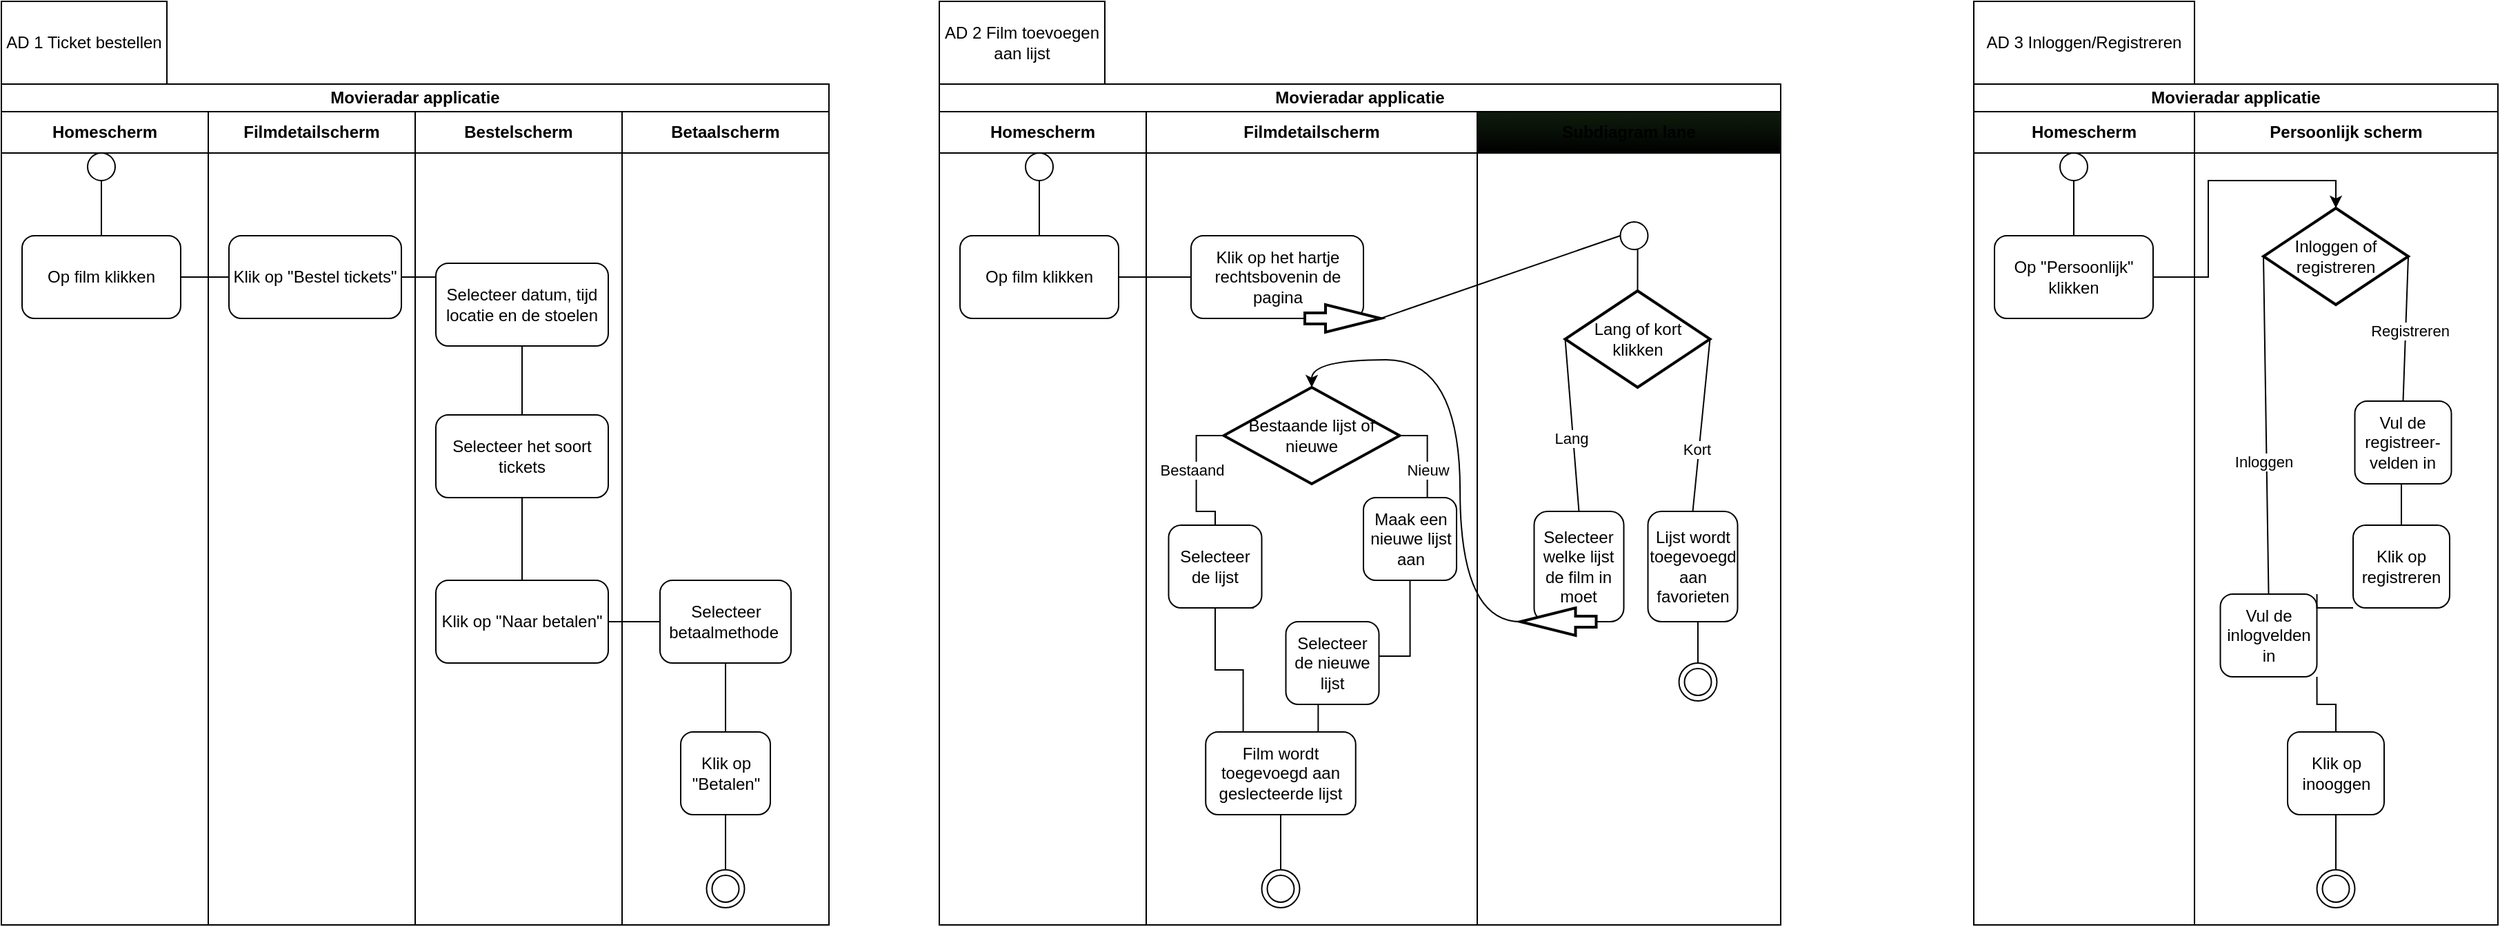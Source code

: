 <mxfile version="23.1.5" type="device">
  <diagram id="prtHgNgQTEPvFCAcTncT" name="Page-1">
    <mxGraphModel dx="1400" dy="1997" grid="1" gridSize="10" guides="1" tooltips="1" connect="1" arrows="1" fold="1" page="1" pageScale="1" pageWidth="827" pageHeight="1169" math="0" shadow="0">
      <root>
        <mxCell id="0" />
        <mxCell id="1" parent="0" />
        <mxCell id="1Auj9QXmfHMQDuy0KA_7-6" value="Movieradar applicatie" style="swimlane;whiteSpace=wrap;html=1;startSize=20;" vertex="1" parent="1">
          <mxGeometry x="140" y="-110" width="600" height="610" as="geometry" />
        </mxCell>
        <mxCell id="1Auj9QXmfHMQDuy0KA_7-7" value="Homescherm" style="swimlane;whiteSpace=wrap;html=1;startSize=30;" vertex="1" parent="1Auj9QXmfHMQDuy0KA_7-6">
          <mxGeometry y="20" width="150" height="590" as="geometry" />
        </mxCell>
        <mxCell id="1Auj9QXmfHMQDuy0KA_7-8" value="" style="verticalLabelPosition=bottom;verticalAlign=top;html=1;shape=mxgraph.flowchart.on-page_reference;" vertex="1" parent="1Auj9QXmfHMQDuy0KA_7-7">
          <mxGeometry x="62.5" y="30" width="20" height="20" as="geometry" />
        </mxCell>
        <mxCell id="1Auj9QXmfHMQDuy0KA_7-9" value="Op film klikken" style="rounded=1;whiteSpace=wrap;html=1;" vertex="1" parent="1Auj9QXmfHMQDuy0KA_7-7">
          <mxGeometry x="15" y="90" width="115" height="60" as="geometry" />
        </mxCell>
        <mxCell id="1Auj9QXmfHMQDuy0KA_7-10" value="" style="endArrow=none;html=1;rounded=0;entryX=0.5;entryY=1;entryDx=0;entryDy=0;entryPerimeter=0;exitX=0.5;exitY=0;exitDx=0;exitDy=0;" edge="1" parent="1Auj9QXmfHMQDuy0KA_7-7" source="1Auj9QXmfHMQDuy0KA_7-9" target="1Auj9QXmfHMQDuy0KA_7-8">
          <mxGeometry width="50" height="50" relative="1" as="geometry">
            <mxPoint x="80" y="90" as="sourcePoint" />
            <mxPoint x="130" y="40" as="targetPoint" />
          </mxGeometry>
        </mxCell>
        <mxCell id="1Auj9QXmfHMQDuy0KA_7-11" value="Filmdetailscherm" style="swimlane;whiteSpace=wrap;html=1;startSize=30;" vertex="1" parent="1Auj9QXmfHMQDuy0KA_7-6">
          <mxGeometry x="150" y="20" width="150" height="590" as="geometry" />
        </mxCell>
        <mxCell id="1Auj9QXmfHMQDuy0KA_7-13" value="Klik op &quot;Bestel tickets&quot;" style="rounded=1;whiteSpace=wrap;html=1;" vertex="1" parent="1Auj9QXmfHMQDuy0KA_7-11">
          <mxGeometry x="15" y="90" width="125" height="60" as="geometry" />
        </mxCell>
        <mxCell id="1Auj9QXmfHMQDuy0KA_7-15" style="edgeStyle=orthogonalEdgeStyle;rounded=0;orthogonalLoop=1;jettySize=auto;html=1;exitX=1;exitY=0.5;exitDx=0;exitDy=0;endArrow=none;endFill=0;" edge="1" parent="1Auj9QXmfHMQDuy0KA_7-6" source="1Auj9QXmfHMQDuy0KA_7-9" target="1Auj9QXmfHMQDuy0KA_7-13">
          <mxGeometry relative="1" as="geometry" />
        </mxCell>
        <mxCell id="1Auj9QXmfHMQDuy0KA_7-16" value="Bestelscherm" style="swimlane;whiteSpace=wrap;html=1;startSize=30;" vertex="1" parent="1Auj9QXmfHMQDuy0KA_7-6">
          <mxGeometry x="300" y="20" width="150" height="590" as="geometry" />
        </mxCell>
        <mxCell id="1Auj9QXmfHMQDuy0KA_7-20" style="edgeStyle=orthogonalEdgeStyle;rounded=0;orthogonalLoop=1;jettySize=auto;html=1;exitX=0.5;exitY=1;exitDx=0;exitDy=0;endArrow=none;endFill=0;" edge="1" parent="1Auj9QXmfHMQDuy0KA_7-16" source="1Auj9QXmfHMQDuy0KA_7-17" target="1Auj9QXmfHMQDuy0KA_7-19">
          <mxGeometry relative="1" as="geometry" />
        </mxCell>
        <mxCell id="1Auj9QXmfHMQDuy0KA_7-17" value="Selecteer datum, tijd locatie en de stoelen" style="rounded=1;whiteSpace=wrap;html=1;" vertex="1" parent="1Auj9QXmfHMQDuy0KA_7-16">
          <mxGeometry x="15" y="110" width="125" height="60" as="geometry" />
        </mxCell>
        <mxCell id="1Auj9QXmfHMQDuy0KA_7-19" value="Selecteer het soort tickets" style="rounded=1;whiteSpace=wrap;html=1;" vertex="1" parent="1Auj9QXmfHMQDuy0KA_7-16">
          <mxGeometry x="15" y="220" width="125" height="60" as="geometry" />
        </mxCell>
        <mxCell id="1Auj9QXmfHMQDuy0KA_7-22" value="" style="edgeStyle=orthogonalEdgeStyle;rounded=0;orthogonalLoop=1;jettySize=auto;html=1;startArrow=none;startFill=0;endArrow=none;endFill=0;" edge="1" parent="1Auj9QXmfHMQDuy0KA_7-16" source="1Auj9QXmfHMQDuy0KA_7-21" target="1Auj9QXmfHMQDuy0KA_7-19">
          <mxGeometry relative="1" as="geometry" />
        </mxCell>
        <mxCell id="1Auj9QXmfHMQDuy0KA_7-21" value="Klik op &quot;Naar betalen&quot;" style="rounded=1;whiteSpace=wrap;html=1;" vertex="1" parent="1Auj9QXmfHMQDuy0KA_7-16">
          <mxGeometry x="15" y="340" width="125" height="60" as="geometry" />
        </mxCell>
        <mxCell id="1Auj9QXmfHMQDuy0KA_7-18" style="edgeStyle=orthogonalEdgeStyle;rounded=0;orthogonalLoop=1;jettySize=auto;html=1;exitX=1;exitY=0.5;exitDx=0;exitDy=0;entryX=0;entryY=0.5;entryDx=0;entryDy=0;endArrow=none;endFill=0;" edge="1" parent="1Auj9QXmfHMQDuy0KA_7-6" source="1Auj9QXmfHMQDuy0KA_7-13" target="1Auj9QXmfHMQDuy0KA_7-17">
          <mxGeometry relative="1" as="geometry" />
        </mxCell>
        <mxCell id="1Auj9QXmfHMQDuy0KA_7-23" value="Betaalscherm" style="swimlane;whiteSpace=wrap;html=1;startSize=30;" vertex="1" parent="1Auj9QXmfHMQDuy0KA_7-6">
          <mxGeometry x="450" y="20" width="150" height="590" as="geometry" />
        </mxCell>
        <mxCell id="1Auj9QXmfHMQDuy0KA_7-24" style="edgeStyle=orthogonalEdgeStyle;rounded=0;orthogonalLoop=1;jettySize=auto;html=1;exitX=0.5;exitY=1;exitDx=0;exitDy=0;endArrow=none;endFill=0;" edge="1" parent="1Auj9QXmfHMQDuy0KA_7-23" source="1Auj9QXmfHMQDuy0KA_7-25" target="1Auj9QXmfHMQDuy0KA_7-26">
          <mxGeometry relative="1" as="geometry" />
        </mxCell>
        <mxCell id="1Auj9QXmfHMQDuy0KA_7-25" value="Selecteer betaalmethode&amp;nbsp;" style="rounded=1;whiteSpace=wrap;html=1;" vertex="1" parent="1Auj9QXmfHMQDuy0KA_7-23">
          <mxGeometry x="27.5" y="340" width="95" height="60" as="geometry" />
        </mxCell>
        <mxCell id="1Auj9QXmfHMQDuy0KA_7-31" style="edgeStyle=orthogonalEdgeStyle;rounded=0;orthogonalLoop=1;jettySize=auto;html=1;exitX=0.5;exitY=1;exitDx=0;exitDy=0;entryX=0.5;entryY=0;entryDx=0;entryDy=0;endArrow=none;endFill=0;" edge="1" parent="1Auj9QXmfHMQDuy0KA_7-23" source="1Auj9QXmfHMQDuy0KA_7-26" target="1Auj9QXmfHMQDuy0KA_7-30">
          <mxGeometry relative="1" as="geometry" />
        </mxCell>
        <mxCell id="1Auj9QXmfHMQDuy0KA_7-26" value="Klik op &quot;Betalen&quot;" style="rounded=1;whiteSpace=wrap;html=1;" vertex="1" parent="1Auj9QXmfHMQDuy0KA_7-23">
          <mxGeometry x="42.5" y="450" width="65" height="60" as="geometry" />
        </mxCell>
        <mxCell id="1Auj9QXmfHMQDuy0KA_7-30" value="" style="ellipse;shape=doubleEllipse;whiteSpace=wrap;html=1;aspect=fixed;" vertex="1" parent="1Auj9QXmfHMQDuy0KA_7-23">
          <mxGeometry x="61.25" y="550" width="27.5" height="27.5" as="geometry" />
        </mxCell>
        <mxCell id="1Auj9QXmfHMQDuy0KA_7-29" style="edgeStyle=orthogonalEdgeStyle;rounded=0;orthogonalLoop=1;jettySize=auto;html=1;exitX=1;exitY=0.5;exitDx=0;exitDy=0;entryX=0;entryY=0.5;entryDx=0;entryDy=0;endArrow=none;endFill=0;" edge="1" parent="1Auj9QXmfHMQDuy0KA_7-6" source="1Auj9QXmfHMQDuy0KA_7-21" target="1Auj9QXmfHMQDuy0KA_7-25">
          <mxGeometry relative="1" as="geometry" />
        </mxCell>
        <mxCell id="1Auj9QXmfHMQDuy0KA_7-32" value="Movieradar applicatie" style="swimlane;whiteSpace=wrap;html=1;startSize=20;" vertex="1" parent="1">
          <mxGeometry x="820" y="-110" width="610" height="610" as="geometry" />
        </mxCell>
        <mxCell id="1Auj9QXmfHMQDuy0KA_7-33" value="Homescherm" style="swimlane;whiteSpace=wrap;html=1;startSize=30;" vertex="1" parent="1Auj9QXmfHMQDuy0KA_7-32">
          <mxGeometry y="20" width="150" height="590" as="geometry" />
        </mxCell>
        <mxCell id="1Auj9QXmfHMQDuy0KA_7-34" value="" style="verticalLabelPosition=bottom;verticalAlign=top;html=1;shape=mxgraph.flowchart.on-page_reference;" vertex="1" parent="1Auj9QXmfHMQDuy0KA_7-33">
          <mxGeometry x="62.5" y="30" width="20" height="20" as="geometry" />
        </mxCell>
        <mxCell id="1Auj9QXmfHMQDuy0KA_7-35" value="Op film klikken" style="rounded=1;whiteSpace=wrap;html=1;" vertex="1" parent="1Auj9QXmfHMQDuy0KA_7-33">
          <mxGeometry x="15" y="90" width="115" height="60" as="geometry" />
        </mxCell>
        <mxCell id="1Auj9QXmfHMQDuy0KA_7-36" value="" style="endArrow=none;html=1;rounded=0;entryX=0.5;entryY=1;entryDx=0;entryDy=0;entryPerimeter=0;exitX=0.5;exitY=0;exitDx=0;exitDy=0;" edge="1" parent="1Auj9QXmfHMQDuy0KA_7-33" source="1Auj9QXmfHMQDuy0KA_7-35" target="1Auj9QXmfHMQDuy0KA_7-34">
          <mxGeometry width="50" height="50" relative="1" as="geometry">
            <mxPoint x="80" y="90" as="sourcePoint" />
            <mxPoint x="130" y="40" as="targetPoint" />
          </mxGeometry>
        </mxCell>
        <mxCell id="1Auj9QXmfHMQDuy0KA_7-37" value="Filmdetailscherm" style="swimlane;whiteSpace=wrap;html=1;startSize=30;" vertex="1" parent="1Auj9QXmfHMQDuy0KA_7-32">
          <mxGeometry x="150" y="20" width="240" height="590" as="geometry" />
        </mxCell>
        <mxCell id="1Auj9QXmfHMQDuy0KA_7-57" style="edgeStyle=orthogonalEdgeStyle;rounded=0;orthogonalLoop=1;jettySize=auto;html=1;exitX=0.5;exitY=1;exitDx=0;exitDy=0;entryX=0.5;entryY=0;entryDx=0;entryDy=0;endArrow=none;endFill=0;" edge="1" parent="1Auj9QXmfHMQDuy0KA_7-37" target="1Auj9QXmfHMQDuy0KA_7-56">
          <mxGeometry relative="1" as="geometry">
            <mxPoint x="77.5" y="150" as="sourcePoint" />
          </mxGeometry>
        </mxCell>
        <mxCell id="1Auj9QXmfHMQDuy0KA_7-52" value="" style="ellipse;shape=doubleEllipse;whiteSpace=wrap;html=1;aspect=fixed;" vertex="1" parent="1Auj9QXmfHMQDuy0KA_7-37">
          <mxGeometry x="83.75" y="550" width="27.5" height="27.5" as="geometry" />
        </mxCell>
        <mxCell id="1Auj9QXmfHMQDuy0KA_7-71" value="Klik op het hartje rechtsbovenin de pagina" style="rounded=1;whiteSpace=wrap;html=1;" vertex="1" parent="1Auj9QXmfHMQDuy0KA_7-37">
          <mxGeometry x="32.5" y="90" width="125" height="60" as="geometry" />
        </mxCell>
        <mxCell id="1Auj9QXmfHMQDuy0KA_7-72" value="" style="verticalLabelPosition=bottom;verticalAlign=top;html=1;strokeWidth=2;shape=mxgraph.arrows2.arrow;dy=0.6;dx=40;notch=0;" vertex="1" parent="1Auj9QXmfHMQDuy0KA_7-37">
          <mxGeometry x="115" y="140" width="55" height="20" as="geometry" />
        </mxCell>
        <mxCell id="1Auj9QXmfHMQDuy0KA_7-90" style="edgeStyle=orthogonalEdgeStyle;rounded=0;orthogonalLoop=1;jettySize=auto;html=1;exitX=0.5;exitY=1;exitDx=0;exitDy=0;entryX=0.5;entryY=0;entryDx=0;entryDy=0;endArrow=none;endFill=0;" edge="1" parent="1Auj9QXmfHMQDuy0KA_7-37" source="1Auj9QXmfHMQDuy0KA_7-83">
          <mxGeometry relative="1" as="geometry">
            <mxPoint x="77.5" y="340" as="targetPoint" />
          </mxGeometry>
        </mxCell>
        <mxCell id="1Auj9QXmfHMQDuy0KA_7-104" style="edgeStyle=orthogonalEdgeStyle;rounded=0;orthogonalLoop=1;jettySize=auto;html=1;exitX=0.5;exitY=1;exitDx=0;exitDy=0;entryX=0.25;entryY=0;entryDx=0;entryDy=0;endArrow=none;endFill=0;" edge="1" parent="1Auj9QXmfHMQDuy0KA_7-37" source="1Auj9QXmfHMQDuy0KA_7-83" target="1Auj9QXmfHMQDuy0KA_7-94">
          <mxGeometry relative="1" as="geometry" />
        </mxCell>
        <mxCell id="1Auj9QXmfHMQDuy0KA_7-83" value="Selecteer de lijst" style="rounded=1;whiteSpace=wrap;html=1;" vertex="1" parent="1Auj9QXmfHMQDuy0KA_7-37">
          <mxGeometry x="16.25" y="300" width="67.5" height="60" as="geometry" />
        </mxCell>
        <mxCell id="1Auj9QXmfHMQDuy0KA_7-92" style="edgeStyle=orthogonalEdgeStyle;rounded=0;orthogonalLoop=1;jettySize=auto;html=1;exitX=0;exitY=0.5;exitDx=0;exitDy=0;entryX=0.5;entryY=0;entryDx=0;entryDy=0;endArrow=none;endFill=0;exitPerimeter=0;" edge="1" parent="1Auj9QXmfHMQDuy0KA_7-37" source="1Auj9QXmfHMQDuy0KA_7-101" target="1Auj9QXmfHMQDuy0KA_7-83">
          <mxGeometry relative="1" as="geometry">
            <mxPoint x="47.5" y="240" as="sourcePoint" />
          </mxGeometry>
        </mxCell>
        <mxCell id="1Auj9QXmfHMQDuy0KA_7-144" value="Bestaand" style="edgeLabel;html=1;align=center;verticalAlign=middle;resizable=0;points=[];" vertex="1" connectable="0" parent="1Auj9QXmfHMQDuy0KA_7-92">
          <mxGeometry x="-0.175" y="1" relative="1" as="geometry">
            <mxPoint x="-5" y="4" as="offset" />
          </mxGeometry>
        </mxCell>
        <mxCell id="1Auj9QXmfHMQDuy0KA_7-93" style="edgeStyle=orthogonalEdgeStyle;rounded=0;orthogonalLoop=1;jettySize=auto;html=1;exitX=1;exitY=0.5;exitDx=0;exitDy=0;entryX=0.5;entryY=0;entryDx=0;entryDy=0;endArrow=none;endFill=0;exitPerimeter=0;" edge="1" parent="1Auj9QXmfHMQDuy0KA_7-37" source="1Auj9QXmfHMQDuy0KA_7-101" target="1Auj9QXmfHMQDuy0KA_7-88">
          <mxGeometry relative="1" as="geometry">
            <mxPoint x="107.5" y="240" as="sourcePoint" />
          </mxGeometry>
        </mxCell>
        <mxCell id="1Auj9QXmfHMQDuy0KA_7-145" value="Nieuw" style="edgeLabel;html=1;align=center;verticalAlign=middle;resizable=0;points=[];" vertex="1" connectable="0" parent="1Auj9QXmfHMQDuy0KA_7-93">
          <mxGeometry x="-0.292" y="-1" relative="1" as="geometry">
            <mxPoint x="1" y="10" as="offset" />
          </mxGeometry>
        </mxCell>
        <mxCell id="1Auj9QXmfHMQDuy0KA_7-105" style="edgeStyle=orthogonalEdgeStyle;rounded=0;orthogonalLoop=1;jettySize=auto;html=1;exitX=0.5;exitY=1;exitDx=0;exitDy=0;entryX=0.75;entryY=0;entryDx=0;entryDy=0;endArrow=none;endFill=0;" edge="1" parent="1Auj9QXmfHMQDuy0KA_7-37" source="1Auj9QXmfHMQDuy0KA_7-88" target="1Auj9QXmfHMQDuy0KA_7-94">
          <mxGeometry relative="1" as="geometry" />
        </mxCell>
        <mxCell id="1Auj9QXmfHMQDuy0KA_7-88" value="Maak een nieuwe lijst aan" style="rounded=1;whiteSpace=wrap;html=1;" vertex="1" parent="1Auj9QXmfHMQDuy0KA_7-37">
          <mxGeometry x="157.5" y="280" width="67.5" height="60" as="geometry" />
        </mxCell>
        <mxCell id="1Auj9QXmfHMQDuy0KA_7-96" style="edgeStyle=orthogonalEdgeStyle;rounded=0;orthogonalLoop=1;jettySize=auto;html=1;exitX=0.5;exitY=1;exitDx=0;exitDy=0;entryX=0.5;entryY=0;entryDx=0;entryDy=0;endArrow=none;endFill=0;" edge="1" parent="1Auj9QXmfHMQDuy0KA_7-37" source="1Auj9QXmfHMQDuy0KA_7-94" target="1Auj9QXmfHMQDuy0KA_7-52">
          <mxGeometry relative="1" as="geometry" />
        </mxCell>
        <mxCell id="1Auj9QXmfHMQDuy0KA_7-94" value="Film wordt toegevoegd aan geslecteerde lijst" style="rounded=1;whiteSpace=wrap;html=1;" vertex="1" parent="1Auj9QXmfHMQDuy0KA_7-37">
          <mxGeometry x="43.12" y="450" width="108.75" height="60" as="geometry" />
        </mxCell>
        <mxCell id="1Auj9QXmfHMQDuy0KA_7-101" value="Bestaande lijst of nieuwe" style="strokeWidth=2;html=1;shape=mxgraph.flowchart.decision;whiteSpace=wrap;" vertex="1" parent="1Auj9QXmfHMQDuy0KA_7-37">
          <mxGeometry x="56.25" y="200" width="127.5" height="70" as="geometry" />
        </mxCell>
        <mxCell id="1Auj9QXmfHMQDuy0KA_7-106" value="Selecteer de nieuwe lijst" style="rounded=1;whiteSpace=wrap;html=1;" vertex="1" parent="1Auj9QXmfHMQDuy0KA_7-37">
          <mxGeometry x="101.25" y="370" width="67.5" height="60" as="geometry" />
        </mxCell>
        <mxCell id="1Auj9QXmfHMQDuy0KA_7-39" style="edgeStyle=orthogonalEdgeStyle;rounded=0;orthogonalLoop=1;jettySize=auto;html=1;exitX=1;exitY=0.5;exitDx=0;exitDy=0;endArrow=none;endFill=0;entryX=0;entryY=0.5;entryDx=0;entryDy=0;" edge="1" parent="1Auj9QXmfHMQDuy0KA_7-32" source="1Auj9QXmfHMQDuy0KA_7-35" target="1Auj9QXmfHMQDuy0KA_7-71">
          <mxGeometry relative="1" as="geometry">
            <mxPoint x="165" y="140" as="targetPoint" />
          </mxGeometry>
        </mxCell>
        <mxCell id="1Auj9QXmfHMQDuy0KA_7-40" value="Subdiagram lane" style="swimlane;whiteSpace=wrap;html=1;startSize=30;fillColor=#0F1D0D;gradientColor=default;" vertex="1" parent="1Auj9QXmfHMQDuy0KA_7-32">
          <mxGeometry x="390" y="20" width="220" height="590" as="geometry" />
        </mxCell>
        <mxCell id="1Auj9QXmfHMQDuy0KA_7-41" style="edgeStyle=orthogonalEdgeStyle;rounded=0;orthogonalLoop=1;jettySize=auto;html=1;exitX=0.5;exitY=1;exitDx=0;exitDy=0;endArrow=none;endFill=0;" edge="1" parent="1Auj9QXmfHMQDuy0KA_7-40" target="1Auj9QXmfHMQDuy0KA_7-43">
          <mxGeometry relative="1" as="geometry">
            <mxPoint x="77.5" y="150" as="sourcePoint" />
          </mxGeometry>
        </mxCell>
        <mxCell id="1Auj9QXmfHMQDuy0KA_7-44" value="" style="edgeStyle=orthogonalEdgeStyle;rounded=0;orthogonalLoop=1;jettySize=auto;html=1;startArrow=none;startFill=0;endArrow=none;endFill=0;" edge="1" parent="1Auj9QXmfHMQDuy0KA_7-40" source="1Auj9QXmfHMQDuy0KA_7-45">
          <mxGeometry relative="1" as="geometry">
            <mxPoint x="77.467" y="230" as="targetPoint" />
          </mxGeometry>
        </mxCell>
        <mxCell id="1Auj9QXmfHMQDuy0KA_7-77" style="rounded=0;orthogonalLoop=1;jettySize=auto;html=1;exitX=0;exitY=0.5;exitDx=0;exitDy=0;entryX=0.5;entryY=0;entryDx=0;entryDy=0;endArrow=none;endFill=0;exitPerimeter=0;" edge="1" parent="1Auj9QXmfHMQDuy0KA_7-40" source="1Auj9QXmfHMQDuy0KA_7-97" target="1Auj9QXmfHMQDuy0KA_7-76">
          <mxGeometry relative="1" as="geometry">
            <mxPoint x="47.5" y="260" as="sourcePoint" />
          </mxGeometry>
        </mxCell>
        <mxCell id="1Auj9QXmfHMQDuy0KA_7-100" value="Lang" style="edgeLabel;html=1;align=center;verticalAlign=middle;resizable=0;points=[];" vertex="1" connectable="0" parent="1Auj9QXmfHMQDuy0KA_7-77">
          <mxGeometry x="0.149" y="-2" relative="1" as="geometry">
            <mxPoint as="offset" />
          </mxGeometry>
        </mxCell>
        <mxCell id="1Auj9QXmfHMQDuy0KA_7-78" style="rounded=0;orthogonalLoop=1;jettySize=auto;html=1;exitX=1;exitY=0.5;exitDx=0;exitDy=0;entryX=0.5;entryY=0;entryDx=0;entryDy=0;endArrow=none;endFill=0;exitPerimeter=0;" edge="1" parent="1Auj9QXmfHMQDuy0KA_7-40" source="1Auj9QXmfHMQDuy0KA_7-97" target="1Auj9QXmfHMQDuy0KA_7-75">
          <mxGeometry relative="1" as="geometry">
            <mxPoint x="117.5" y="260" as="sourcePoint" />
          </mxGeometry>
        </mxCell>
        <mxCell id="1Auj9QXmfHMQDuy0KA_7-99" value="Kort" style="edgeLabel;html=1;align=center;verticalAlign=middle;resizable=0;points=[];" vertex="1" connectable="0" parent="1Auj9QXmfHMQDuy0KA_7-78">
          <mxGeometry x="0.261" y="-2" relative="1" as="geometry">
            <mxPoint y="1" as="offset" />
          </mxGeometry>
        </mxCell>
        <mxCell id="1Auj9QXmfHMQDuy0KA_7-73" value="" style="verticalLabelPosition=bottom;verticalAlign=top;html=1;shape=mxgraph.flowchart.on-page_reference;" vertex="1" parent="1Auj9QXmfHMQDuy0KA_7-40">
          <mxGeometry x="103.75" y="80" width="20" height="20" as="geometry" />
        </mxCell>
        <mxCell id="1Auj9QXmfHMQDuy0KA_7-80" style="edgeStyle=orthogonalEdgeStyle;rounded=0;orthogonalLoop=1;jettySize=auto;html=1;exitX=0.5;exitY=1;exitDx=0;exitDy=0;entryX=0.5;entryY=0;entryDx=0;entryDy=0;endArrow=none;endFill=0;" edge="1" parent="1Auj9QXmfHMQDuy0KA_7-40" source="1Auj9QXmfHMQDuy0KA_7-75" target="1Auj9QXmfHMQDuy0KA_7-79">
          <mxGeometry relative="1" as="geometry" />
        </mxCell>
        <mxCell id="1Auj9QXmfHMQDuy0KA_7-75" value="Lijst wordt toegevoegd aan favorieten" style="rounded=1;whiteSpace=wrap;html=1;" vertex="1" parent="1Auj9QXmfHMQDuy0KA_7-40">
          <mxGeometry x="123.75" y="290" width="65" height="80" as="geometry" />
        </mxCell>
        <mxCell id="1Auj9QXmfHMQDuy0KA_7-76" value="Selecteer welke lijst de film in moet" style="rounded=1;whiteSpace=wrap;html=1;" vertex="1" parent="1Auj9QXmfHMQDuy0KA_7-40">
          <mxGeometry x="41.25" y="290" width="65" height="80" as="geometry" />
        </mxCell>
        <mxCell id="1Auj9QXmfHMQDuy0KA_7-79" value="" style="ellipse;shape=doubleEllipse;whiteSpace=wrap;html=1;aspect=fixed;" vertex="1" parent="1Auj9QXmfHMQDuy0KA_7-40">
          <mxGeometry x="146.25" y="400" width="27.5" height="27.5" as="geometry" />
        </mxCell>
        <mxCell id="1Auj9QXmfHMQDuy0KA_7-81" value="" style="verticalLabelPosition=bottom;verticalAlign=top;html=1;strokeWidth=2;shape=mxgraph.arrows2.arrow;dy=0.6;dx=40;notch=0;rotation=-180;" vertex="1" parent="1Auj9QXmfHMQDuy0KA_7-40">
          <mxGeometry x="31.25" y="360" width="55" height="20" as="geometry" />
        </mxCell>
        <mxCell id="1Auj9QXmfHMQDuy0KA_7-97" value="Lang of kort klikken" style="strokeWidth=2;html=1;shape=mxgraph.flowchart.decision;whiteSpace=wrap;" vertex="1" parent="1Auj9QXmfHMQDuy0KA_7-40">
          <mxGeometry x="63.75" y="130" width="105" height="70" as="geometry" />
        </mxCell>
        <mxCell id="1Auj9QXmfHMQDuy0KA_7-98" style="edgeStyle=orthogonalEdgeStyle;rounded=0;orthogonalLoop=1;jettySize=auto;html=1;exitX=0.5;exitY=1;exitDx=0;exitDy=0;exitPerimeter=0;entryX=0.5;entryY=0;entryDx=0;entryDy=0;entryPerimeter=0;endArrow=none;endFill=0;" edge="1" parent="1Auj9QXmfHMQDuy0KA_7-40" source="1Auj9QXmfHMQDuy0KA_7-73" target="1Auj9QXmfHMQDuy0KA_7-97">
          <mxGeometry relative="1" as="geometry" />
        </mxCell>
        <mxCell id="1Auj9QXmfHMQDuy0KA_7-53" style="edgeStyle=orthogonalEdgeStyle;rounded=0;orthogonalLoop=1;jettySize=auto;html=1;exitX=1;exitY=0.5;exitDx=0;exitDy=0;entryX=0;entryY=0.5;entryDx=0;entryDy=0;endArrow=none;endFill=0;" edge="1" parent="1Auj9QXmfHMQDuy0KA_7-32" target="1Auj9QXmfHMQDuy0KA_7-49">
          <mxGeometry relative="1" as="geometry">
            <mxPoint x="440" y="310" as="sourcePoint" />
          </mxGeometry>
        </mxCell>
        <mxCell id="1Auj9QXmfHMQDuy0KA_7-82" style="rounded=0;orthogonalLoop=1;jettySize=auto;html=1;exitX=1;exitY=0.5;exitDx=0;exitDy=0;exitPerimeter=0;entryX=0;entryY=0.5;entryDx=0;entryDy=0;entryPerimeter=0;endArrow=none;endFill=0;" edge="1" parent="1Auj9QXmfHMQDuy0KA_7-32" source="1Auj9QXmfHMQDuy0KA_7-72" target="1Auj9QXmfHMQDuy0KA_7-73">
          <mxGeometry relative="1" as="geometry" />
        </mxCell>
        <mxCell id="1Auj9QXmfHMQDuy0KA_7-102" style="edgeStyle=orthogonalEdgeStyle;rounded=0;orthogonalLoop=1;jettySize=auto;html=1;exitX=1;exitY=0.5;exitDx=0;exitDy=0;exitPerimeter=0;entryX=0.5;entryY=0;entryDx=0;entryDy=0;entryPerimeter=0;elbow=vertical;curved=1;" edge="1" parent="1Auj9QXmfHMQDuy0KA_7-32" source="1Auj9QXmfHMQDuy0KA_7-81" target="1Auj9QXmfHMQDuy0KA_7-101">
          <mxGeometry relative="1" as="geometry" />
        </mxCell>
        <mxCell id="1Auj9QXmfHMQDuy0KA_7-54" value="AD 1 Ticket bestellen" style="rounded=0;whiteSpace=wrap;html=1;" vertex="1" parent="1">
          <mxGeometry x="140" y="-170" width="120" height="60" as="geometry" />
        </mxCell>
        <mxCell id="1Auj9QXmfHMQDuy0KA_7-55" value="AD 2 Film toevoegen aan lijst" style="rounded=0;whiteSpace=wrap;html=1;" vertex="1" parent="1">
          <mxGeometry x="820" y="-170" width="120" height="60" as="geometry" />
        </mxCell>
        <mxCell id="1Auj9QXmfHMQDuy0KA_7-107" value="Movieradar applicatie" style="swimlane;whiteSpace=wrap;html=1;startSize=20;" vertex="1" parent="1">
          <mxGeometry x="1570" y="-110" width="380" height="610" as="geometry" />
        </mxCell>
        <mxCell id="1Auj9QXmfHMQDuy0KA_7-108" value="Homescherm" style="swimlane;whiteSpace=wrap;html=1;startSize=30;" vertex="1" parent="1Auj9QXmfHMQDuy0KA_7-107">
          <mxGeometry y="20" width="160" height="590" as="geometry" />
        </mxCell>
        <mxCell id="1Auj9QXmfHMQDuy0KA_7-109" value="" style="verticalLabelPosition=bottom;verticalAlign=top;html=1;shape=mxgraph.flowchart.on-page_reference;" vertex="1" parent="1Auj9QXmfHMQDuy0KA_7-108">
          <mxGeometry x="62.5" y="30" width="20" height="20" as="geometry" />
        </mxCell>
        <mxCell id="1Auj9QXmfHMQDuy0KA_7-110" value="Op &quot;Persoonlijk&quot; klikken" style="rounded=1;whiteSpace=wrap;html=1;" vertex="1" parent="1Auj9QXmfHMQDuy0KA_7-108">
          <mxGeometry x="15" y="90" width="115" height="60" as="geometry" />
        </mxCell>
        <mxCell id="1Auj9QXmfHMQDuy0KA_7-111" value="" style="endArrow=none;html=1;rounded=0;entryX=0.5;entryY=1;entryDx=0;entryDy=0;entryPerimeter=0;exitX=0.5;exitY=0;exitDx=0;exitDy=0;" edge="1" parent="1Auj9QXmfHMQDuy0KA_7-108" source="1Auj9QXmfHMQDuy0KA_7-110" target="1Auj9QXmfHMQDuy0KA_7-109">
          <mxGeometry width="50" height="50" relative="1" as="geometry">
            <mxPoint x="80" y="90" as="sourcePoint" />
            <mxPoint x="130" y="40" as="targetPoint" />
          </mxGeometry>
        </mxCell>
        <mxCell id="1Auj9QXmfHMQDuy0KA_7-112" value="Persoonlijk scherm" style="swimlane;whiteSpace=wrap;html=1;startSize=30;" vertex="1" parent="1Auj9QXmfHMQDuy0KA_7-107">
          <mxGeometry x="160" y="20" width="220" height="590" as="geometry" />
        </mxCell>
        <mxCell id="1Auj9QXmfHMQDuy0KA_7-140" style="edgeStyle=orthogonalEdgeStyle;rounded=0;orthogonalLoop=1;jettySize=auto;html=1;exitX=1;exitY=1;exitDx=0;exitDy=0;entryX=0.5;entryY=0;entryDx=0;entryDy=0;endArrow=none;endFill=0;" edge="1" parent="1Auj9QXmfHMQDuy0KA_7-112" source="1Auj9QXmfHMQDuy0KA_7-113" target="1Auj9QXmfHMQDuy0KA_7-139">
          <mxGeometry relative="1" as="geometry" />
        </mxCell>
        <mxCell id="1Auj9QXmfHMQDuy0KA_7-113" value="Vul de inlogvelden in" style="rounded=1;whiteSpace=wrap;html=1;" vertex="1" parent="1Auj9QXmfHMQDuy0KA_7-112">
          <mxGeometry x="18.75" y="350" width="70" height="60" as="geometry" />
        </mxCell>
        <mxCell id="1Auj9QXmfHMQDuy0KA_7-132" style="rounded=0;orthogonalLoop=1;jettySize=auto;html=1;exitX=0;exitY=0.5;exitDx=0;exitDy=0;exitPerimeter=0;entryX=0.5;entryY=0;entryDx=0;entryDy=0;endArrow=none;endFill=0;" edge="1" parent="1Auj9QXmfHMQDuy0KA_7-112" source="1Auj9QXmfHMQDuy0KA_7-130" target="1Auj9QXmfHMQDuy0KA_7-113">
          <mxGeometry relative="1" as="geometry" />
        </mxCell>
        <mxCell id="1Auj9QXmfHMQDuy0KA_7-133" value="Inloggen" style="edgeLabel;html=1;align=center;verticalAlign=middle;resizable=0;points=[];" vertex="1" connectable="0" parent="1Auj9QXmfHMQDuy0KA_7-132">
          <mxGeometry x="0.221" y="-3" relative="1" as="geometry">
            <mxPoint y="-1" as="offset" />
          </mxGeometry>
        </mxCell>
        <mxCell id="1Auj9QXmfHMQDuy0KA_7-134" style="rounded=0;orthogonalLoop=1;jettySize=auto;html=1;exitX=1;exitY=0.5;exitDx=0;exitDy=0;exitPerimeter=0;entryX=0.5;entryY=0;entryDx=0;entryDy=0;endArrow=none;endFill=0;" edge="1" parent="1Auj9QXmfHMQDuy0KA_7-112" source="1Auj9QXmfHMQDuy0KA_7-130" target="1Auj9QXmfHMQDuy0KA_7-131">
          <mxGeometry relative="1" as="geometry" />
        </mxCell>
        <mxCell id="1Auj9QXmfHMQDuy0KA_7-135" value="Registreren" style="edgeLabel;html=1;align=center;verticalAlign=middle;resizable=0;points=[];" vertex="1" connectable="0" parent="1Auj9QXmfHMQDuy0KA_7-134">
          <mxGeometry x="0.022" y="3" relative="1" as="geometry">
            <mxPoint as="offset" />
          </mxGeometry>
        </mxCell>
        <mxCell id="1Auj9QXmfHMQDuy0KA_7-130" value="Inloggen of registreren" style="strokeWidth=2;html=1;shape=mxgraph.flowchart.decision;whiteSpace=wrap;" vertex="1" parent="1Auj9QXmfHMQDuy0KA_7-112">
          <mxGeometry x="50" y="70" width="105" height="70" as="geometry" />
        </mxCell>
        <mxCell id="1Auj9QXmfHMQDuy0KA_7-137" style="edgeStyle=orthogonalEdgeStyle;rounded=0;orthogonalLoop=1;jettySize=auto;html=1;exitX=0.5;exitY=1;exitDx=0;exitDy=0;entryX=0.5;entryY=0;entryDx=0;entryDy=0;endArrow=none;endFill=0;" edge="1" parent="1Auj9QXmfHMQDuy0KA_7-112" source="1Auj9QXmfHMQDuy0KA_7-131" target="1Auj9QXmfHMQDuy0KA_7-136">
          <mxGeometry relative="1" as="geometry" />
        </mxCell>
        <mxCell id="1Auj9QXmfHMQDuy0KA_7-131" value="Vul de registreer-velden in" style="rounded=1;whiteSpace=wrap;html=1;" vertex="1" parent="1Auj9QXmfHMQDuy0KA_7-112">
          <mxGeometry x="116.25" y="210" width="70" height="60" as="geometry" />
        </mxCell>
        <mxCell id="1Auj9QXmfHMQDuy0KA_7-138" style="edgeStyle=orthogonalEdgeStyle;rounded=0;orthogonalLoop=1;jettySize=auto;html=1;exitX=0;exitY=1;exitDx=0;exitDy=0;entryX=1;entryY=0;entryDx=0;entryDy=0;endArrow=none;endFill=0;" edge="1" parent="1Auj9QXmfHMQDuy0KA_7-112" source="1Auj9QXmfHMQDuy0KA_7-136" target="1Auj9QXmfHMQDuy0KA_7-113">
          <mxGeometry relative="1" as="geometry" />
        </mxCell>
        <mxCell id="1Auj9QXmfHMQDuy0KA_7-136" value="Klik op registreren" style="rounded=1;whiteSpace=wrap;html=1;" vertex="1" parent="1Auj9QXmfHMQDuy0KA_7-112">
          <mxGeometry x="115" y="300" width="70" height="60" as="geometry" />
        </mxCell>
        <mxCell id="1Auj9QXmfHMQDuy0KA_7-142" style="edgeStyle=orthogonalEdgeStyle;rounded=0;orthogonalLoop=1;jettySize=auto;html=1;exitX=0.5;exitY=1;exitDx=0;exitDy=0;entryX=0.5;entryY=0;entryDx=0;entryDy=0;endArrow=none;endFill=0;" edge="1" parent="1Auj9QXmfHMQDuy0KA_7-112" source="1Auj9QXmfHMQDuy0KA_7-139" target="1Auj9QXmfHMQDuy0KA_7-141">
          <mxGeometry relative="1" as="geometry" />
        </mxCell>
        <mxCell id="1Auj9QXmfHMQDuy0KA_7-139" value="Klik op inooggen" style="rounded=1;whiteSpace=wrap;html=1;" vertex="1" parent="1Auj9QXmfHMQDuy0KA_7-112">
          <mxGeometry x="67.5" y="450" width="70" height="60" as="geometry" />
        </mxCell>
        <mxCell id="1Auj9QXmfHMQDuy0KA_7-141" value="" style="ellipse;shape=doubleEllipse;whiteSpace=wrap;html=1;aspect=fixed;" vertex="1" parent="1Auj9QXmfHMQDuy0KA_7-112">
          <mxGeometry x="88.75" y="550" width="27.5" height="27.5" as="geometry" />
        </mxCell>
        <mxCell id="1Auj9QXmfHMQDuy0KA_7-143" style="edgeStyle=orthogonalEdgeStyle;rounded=0;orthogonalLoop=1;jettySize=auto;html=1;exitX=1;exitY=0.5;exitDx=0;exitDy=0;entryX=0.5;entryY=0;entryDx=0;entryDy=0;entryPerimeter=0;" edge="1" parent="1Auj9QXmfHMQDuy0KA_7-107" source="1Auj9QXmfHMQDuy0KA_7-110" target="1Auj9QXmfHMQDuy0KA_7-130">
          <mxGeometry relative="1" as="geometry" />
        </mxCell>
        <mxCell id="1Auj9QXmfHMQDuy0KA_7-129" value="AD 3 Inloggen/Registreren" style="rounded=0;whiteSpace=wrap;html=1;" vertex="1" parent="1">
          <mxGeometry x="1570" y="-170" width="160" height="60" as="geometry" />
        </mxCell>
      </root>
    </mxGraphModel>
  </diagram>
</mxfile>
